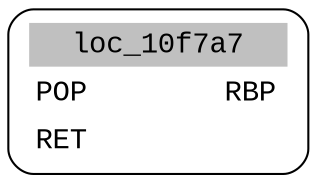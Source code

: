 digraph asm_graph {
1941 [
shape="Mrecord" fontname="Courier New"label =<<table border="0" cellborder="0" cellpadding="3"><tr><td align="center" colspan="2" bgcolor="grey">loc_10f7a7</td></tr><tr><td align="left">POP        RBP</td></tr><tr><td align="left">RET        </td></tr></table>> ];
}